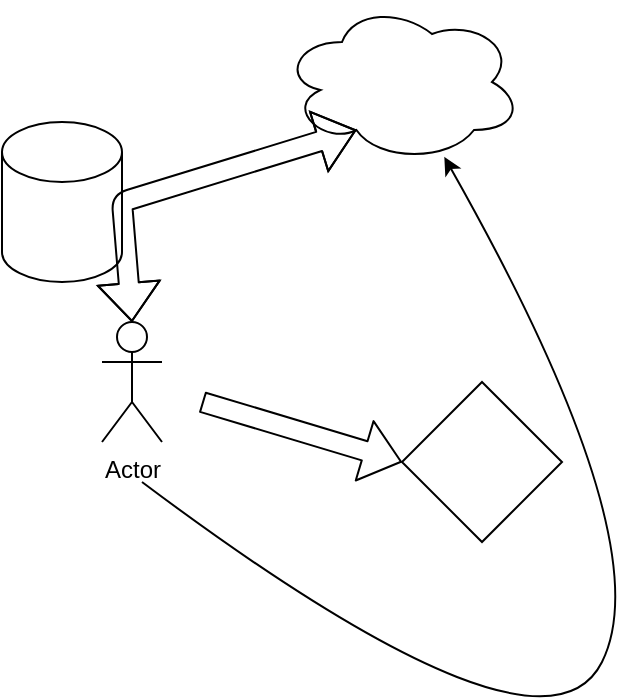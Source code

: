 <mxfile version="14.0.1" type="github">
  <diagram id="vAZIefLQRIcbAjtVQlLC" name="Page-1">
    <mxGraphModel dx="1422" dy="762" grid="1" gridSize="10" guides="1" tooltips="1" connect="1" arrows="1" fold="1" page="1" pageScale="1" pageWidth="850" pageHeight="1100" math="0" shadow="0">
      <root>
        <mxCell id="0" />
        <mxCell id="1" parent="0" />
        <mxCell id="NfKt8cZ7WGTORgelv2Lz-1" value="" style="shape=cylinder3;whiteSpace=wrap;html=1;boundedLbl=1;backgroundOutline=1;size=15;" parent="1" vertex="1">
          <mxGeometry x="70" y="160" width="60" height="80" as="geometry" />
        </mxCell>
        <mxCell id="NfKt8cZ7WGTORgelv2Lz-2" value="" style="rhombus;whiteSpace=wrap;html=1;" parent="1" vertex="1">
          <mxGeometry x="270" y="290" width="80" height="80" as="geometry" />
        </mxCell>
        <mxCell id="NfKt8cZ7WGTORgelv2Lz-3" value="" style="ellipse;shape=cloud;whiteSpace=wrap;html=1;" parent="1" vertex="1">
          <mxGeometry x="210" y="100" width="120" height="80" as="geometry" />
        </mxCell>
        <mxCell id="NfKt8cZ7WGTORgelv2Lz-4" value="Actor" style="shape=umlActor;verticalLabelPosition=bottom;verticalAlign=top;html=1;outlineConnect=0;" parent="1" vertex="1">
          <mxGeometry x="120" y="260" width="30" height="60" as="geometry" />
        </mxCell>
        <mxCell id="DU5GNgdVRjQbkVgigAzo-1" value="" style="shape=flexArrow;endArrow=classic;html=1;entryX=0;entryY=0.5;entryDx=0;entryDy=0;" edge="1" parent="1" target="NfKt8cZ7WGTORgelv2Lz-2">
          <mxGeometry width="50" height="50" relative="1" as="geometry">
            <mxPoint x="170" y="300" as="sourcePoint" />
            <mxPoint x="220" y="250" as="targetPoint" />
          </mxGeometry>
        </mxCell>
        <mxCell id="DU5GNgdVRjQbkVgigAzo-2" value="" style="shape=flexArrow;endArrow=classic;startArrow=classic;html=1;entryX=0.31;entryY=0.8;entryDx=0;entryDy=0;entryPerimeter=0;exitX=0.5;exitY=0;exitDx=0;exitDy=0;exitPerimeter=0;" edge="1" parent="1" source="NfKt8cZ7WGTORgelv2Lz-4" target="NfKt8cZ7WGTORgelv2Lz-3">
          <mxGeometry width="50" height="50" relative="1" as="geometry">
            <mxPoint x="400" y="420" as="sourcePoint" />
            <mxPoint x="450" y="370" as="targetPoint" />
            <Array as="points">
              <mxPoint x="130" y="200" />
            </Array>
          </mxGeometry>
        </mxCell>
        <mxCell id="DU5GNgdVRjQbkVgigAzo-3" value="" style="curved=1;endArrow=classic;html=1;" edge="1" parent="1" target="NfKt8cZ7WGTORgelv2Lz-3">
          <mxGeometry width="50" height="50" relative="1" as="geometry">
            <mxPoint x="140" y="340" as="sourcePoint" />
            <mxPoint x="450" y="370" as="targetPoint" />
            <Array as="points">
              <mxPoint x="340" y="490" />
              <mxPoint x="400" y="370" />
            </Array>
          </mxGeometry>
        </mxCell>
      </root>
    </mxGraphModel>
  </diagram>
</mxfile>
